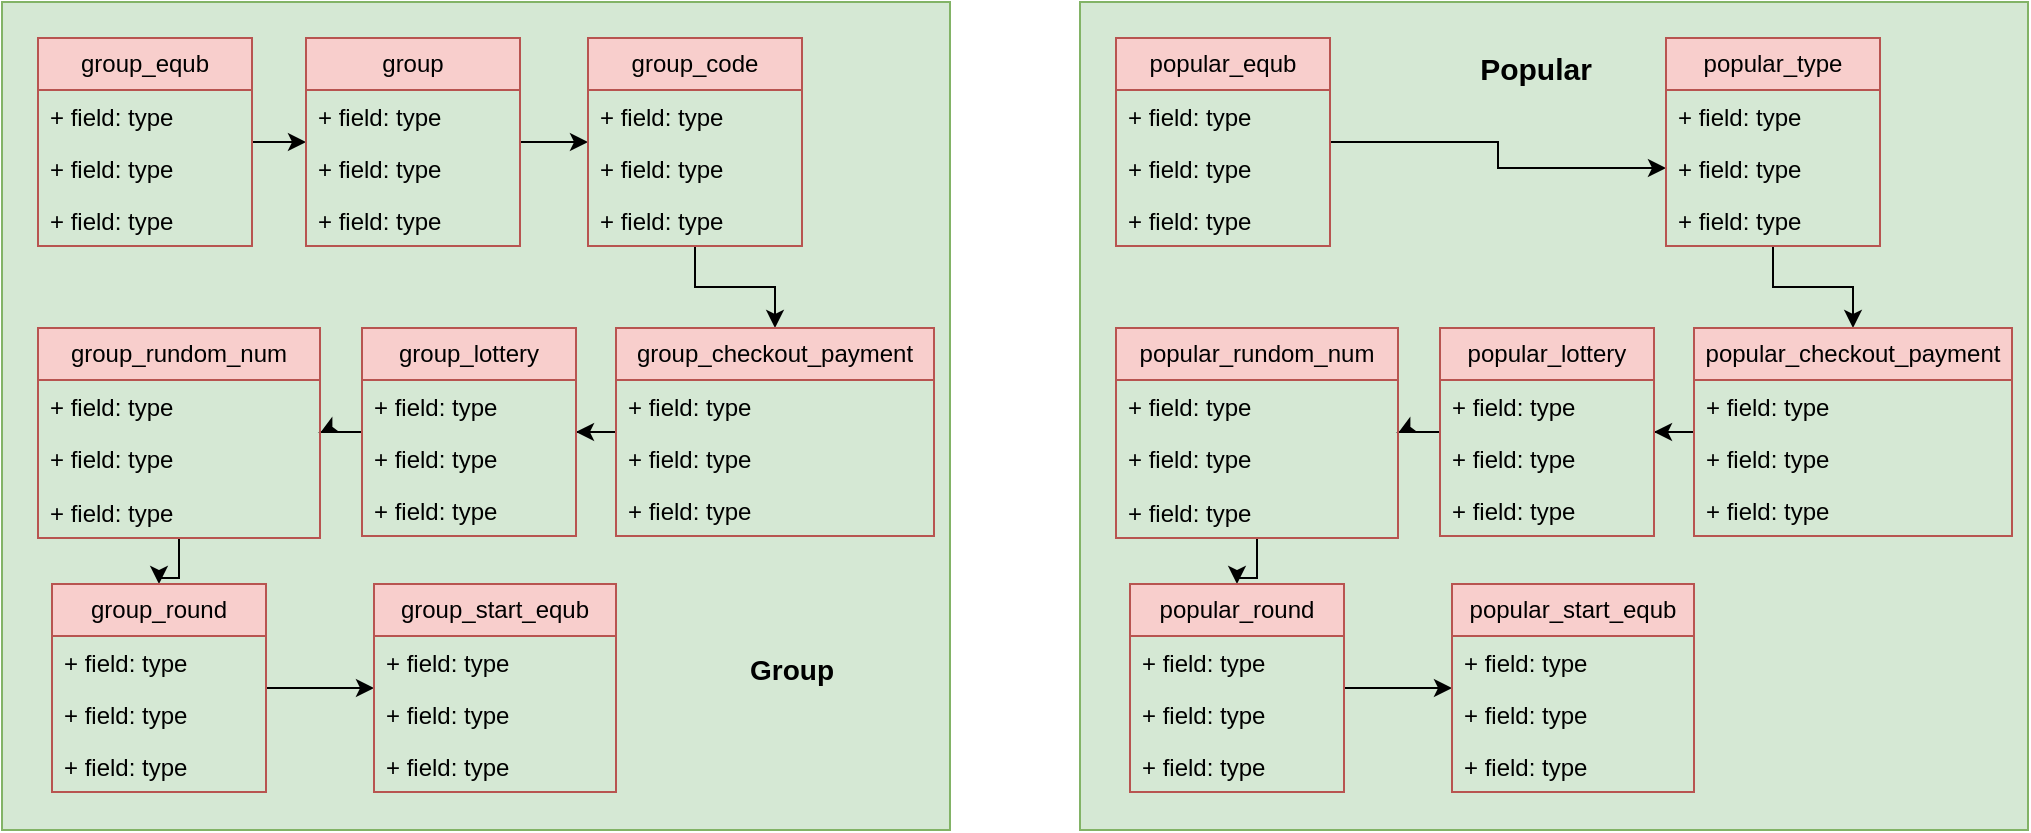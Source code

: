 <mxfile version="24.6.0" type="github">
  <diagram id="JBaPHp9FMGA2kXpj314d" name="Page-1">
    <mxGraphModel dx="934" dy="1689" grid="0" gridSize="10" guides="1" tooltips="1" connect="1" arrows="1" fold="1" page="1" pageScale="1" pageWidth="850" pageHeight="1100" math="0" shadow="0">
      <root>
        <mxCell id="0" />
        <mxCell id="1" parent="0" />
        <mxCell id="d3oVxJx7k7PJ6Xf3r0SG-8" value="" style="rounded=0;whiteSpace=wrap;html=1;fillColor=#d5e8d4;strokeColor=#82b366;" vertex="1" parent="1">
          <mxGeometry x="135" y="-1072" width="474" height="414" as="geometry" />
        </mxCell>
        <mxCell id="d3oVxJx7k7PJ6Xf3r0SG-13" value="" style="edgeStyle=orthogonalEdgeStyle;rounded=0;orthogonalLoop=1;jettySize=auto;html=1;" edge="1" parent="1" source="d3oVxJx7k7PJ6Xf3r0SG-4" target="d3oVxJx7k7PJ6Xf3r0SG-9">
          <mxGeometry relative="1" as="geometry" />
        </mxCell>
        <mxCell id="d3oVxJx7k7PJ6Xf3r0SG-4" value="group_equb" style="swimlane;fontStyle=0;childLayout=stackLayout;horizontal=1;startSize=26;fillColor=#f8cecc;horizontalStack=0;resizeParent=1;resizeParentMax=0;resizeLast=0;collapsible=1;marginBottom=0;whiteSpace=wrap;html=1;strokeColor=#b85450;" vertex="1" parent="1">
          <mxGeometry x="153" y="-1054" width="107" height="104" as="geometry" />
        </mxCell>
        <mxCell id="d3oVxJx7k7PJ6Xf3r0SG-5" value="+ field: type" style="text;strokeColor=none;fillColor=none;align=left;verticalAlign=top;spacingLeft=4;spacingRight=4;overflow=hidden;rotatable=0;points=[[0,0.5],[1,0.5]];portConstraint=eastwest;whiteSpace=wrap;html=1;" vertex="1" parent="d3oVxJx7k7PJ6Xf3r0SG-4">
          <mxGeometry y="26" width="107" height="26" as="geometry" />
        </mxCell>
        <mxCell id="d3oVxJx7k7PJ6Xf3r0SG-6" value="+ field: type" style="text;strokeColor=none;fillColor=none;align=left;verticalAlign=top;spacingLeft=4;spacingRight=4;overflow=hidden;rotatable=0;points=[[0,0.5],[1,0.5]];portConstraint=eastwest;whiteSpace=wrap;html=1;" vertex="1" parent="d3oVxJx7k7PJ6Xf3r0SG-4">
          <mxGeometry y="52" width="107" height="26" as="geometry" />
        </mxCell>
        <mxCell id="d3oVxJx7k7PJ6Xf3r0SG-7" value="+ field: type" style="text;strokeColor=none;fillColor=none;align=left;verticalAlign=top;spacingLeft=4;spacingRight=4;overflow=hidden;rotatable=0;points=[[0,0.5],[1,0.5]];portConstraint=eastwest;whiteSpace=wrap;html=1;" vertex="1" parent="d3oVxJx7k7PJ6Xf3r0SG-4">
          <mxGeometry y="78" width="107" height="26" as="geometry" />
        </mxCell>
        <mxCell id="d3oVxJx7k7PJ6Xf3r0SG-18" value="" style="edgeStyle=orthogonalEdgeStyle;rounded=0;orthogonalLoop=1;jettySize=auto;html=1;" edge="1" parent="1" source="d3oVxJx7k7PJ6Xf3r0SG-9" target="d3oVxJx7k7PJ6Xf3r0SG-14">
          <mxGeometry relative="1" as="geometry" />
        </mxCell>
        <mxCell id="d3oVxJx7k7PJ6Xf3r0SG-9" value="group" style="swimlane;fontStyle=0;childLayout=stackLayout;horizontal=1;startSize=26;fillColor=#f8cecc;horizontalStack=0;resizeParent=1;resizeParentMax=0;resizeLast=0;collapsible=1;marginBottom=0;whiteSpace=wrap;html=1;strokeColor=#b85450;" vertex="1" parent="1">
          <mxGeometry x="287" y="-1054" width="107" height="104" as="geometry" />
        </mxCell>
        <mxCell id="d3oVxJx7k7PJ6Xf3r0SG-10" value="+ field: type" style="text;strokeColor=none;fillColor=none;align=left;verticalAlign=top;spacingLeft=4;spacingRight=4;overflow=hidden;rotatable=0;points=[[0,0.5],[1,0.5]];portConstraint=eastwest;whiteSpace=wrap;html=1;" vertex="1" parent="d3oVxJx7k7PJ6Xf3r0SG-9">
          <mxGeometry y="26" width="107" height="26" as="geometry" />
        </mxCell>
        <mxCell id="d3oVxJx7k7PJ6Xf3r0SG-11" value="+ field: type" style="text;strokeColor=none;fillColor=none;align=left;verticalAlign=top;spacingLeft=4;spacingRight=4;overflow=hidden;rotatable=0;points=[[0,0.5],[1,0.5]];portConstraint=eastwest;whiteSpace=wrap;html=1;" vertex="1" parent="d3oVxJx7k7PJ6Xf3r0SG-9">
          <mxGeometry y="52" width="107" height="26" as="geometry" />
        </mxCell>
        <mxCell id="d3oVxJx7k7PJ6Xf3r0SG-12" value="+ field: type" style="text;strokeColor=none;fillColor=none;align=left;verticalAlign=top;spacingLeft=4;spacingRight=4;overflow=hidden;rotatable=0;points=[[0,0.5],[1,0.5]];portConstraint=eastwest;whiteSpace=wrap;html=1;" vertex="1" parent="d3oVxJx7k7PJ6Xf3r0SG-9">
          <mxGeometry y="78" width="107" height="26" as="geometry" />
        </mxCell>
        <mxCell id="d3oVxJx7k7PJ6Xf3r0SG-23" value="" style="edgeStyle=orthogonalEdgeStyle;rounded=0;orthogonalLoop=1;jettySize=auto;html=1;" edge="1" parent="1" source="d3oVxJx7k7PJ6Xf3r0SG-14" target="d3oVxJx7k7PJ6Xf3r0SG-19">
          <mxGeometry relative="1" as="geometry" />
        </mxCell>
        <mxCell id="d3oVxJx7k7PJ6Xf3r0SG-14" value="group_code" style="swimlane;fontStyle=0;childLayout=stackLayout;horizontal=1;startSize=26;fillColor=#f8cecc;horizontalStack=0;resizeParent=1;resizeParentMax=0;resizeLast=0;collapsible=1;marginBottom=0;whiteSpace=wrap;html=1;strokeColor=#b85450;" vertex="1" parent="1">
          <mxGeometry x="428" y="-1054" width="107" height="104" as="geometry" />
        </mxCell>
        <mxCell id="d3oVxJx7k7PJ6Xf3r0SG-15" value="+ field: type" style="text;strokeColor=none;fillColor=none;align=left;verticalAlign=top;spacingLeft=4;spacingRight=4;overflow=hidden;rotatable=0;points=[[0,0.5],[1,0.5]];portConstraint=eastwest;whiteSpace=wrap;html=1;" vertex="1" parent="d3oVxJx7k7PJ6Xf3r0SG-14">
          <mxGeometry y="26" width="107" height="26" as="geometry" />
        </mxCell>
        <mxCell id="d3oVxJx7k7PJ6Xf3r0SG-16" value="+ field: type" style="text;strokeColor=none;fillColor=none;align=left;verticalAlign=top;spacingLeft=4;spacingRight=4;overflow=hidden;rotatable=0;points=[[0,0.5],[1,0.5]];portConstraint=eastwest;whiteSpace=wrap;html=1;" vertex="1" parent="d3oVxJx7k7PJ6Xf3r0SG-14">
          <mxGeometry y="52" width="107" height="26" as="geometry" />
        </mxCell>
        <mxCell id="d3oVxJx7k7PJ6Xf3r0SG-17" value="+ field: type" style="text;strokeColor=none;fillColor=none;align=left;verticalAlign=top;spacingLeft=4;spacingRight=4;overflow=hidden;rotatable=0;points=[[0,0.5],[1,0.5]];portConstraint=eastwest;whiteSpace=wrap;html=1;" vertex="1" parent="d3oVxJx7k7PJ6Xf3r0SG-14">
          <mxGeometry y="78" width="107" height="26" as="geometry" />
        </mxCell>
        <mxCell id="d3oVxJx7k7PJ6Xf3r0SG-28" value="" style="edgeStyle=orthogonalEdgeStyle;rounded=0;orthogonalLoop=1;jettySize=auto;html=1;" edge="1" parent="1" source="d3oVxJx7k7PJ6Xf3r0SG-19" target="d3oVxJx7k7PJ6Xf3r0SG-24">
          <mxGeometry relative="1" as="geometry" />
        </mxCell>
        <mxCell id="d3oVxJx7k7PJ6Xf3r0SG-19" value="group_checkout_payment" style="swimlane;fontStyle=0;childLayout=stackLayout;horizontal=1;startSize=26;fillColor=#f8cecc;horizontalStack=0;resizeParent=1;resizeParentMax=0;resizeLast=0;collapsible=1;marginBottom=0;whiteSpace=wrap;html=1;strokeColor=#b85450;" vertex="1" parent="1">
          <mxGeometry x="442" y="-909" width="159" height="104" as="geometry" />
        </mxCell>
        <mxCell id="d3oVxJx7k7PJ6Xf3r0SG-20" value="+ field: type" style="text;strokeColor=none;fillColor=none;align=left;verticalAlign=top;spacingLeft=4;spacingRight=4;overflow=hidden;rotatable=0;points=[[0,0.5],[1,0.5]];portConstraint=eastwest;whiteSpace=wrap;html=1;" vertex="1" parent="d3oVxJx7k7PJ6Xf3r0SG-19">
          <mxGeometry y="26" width="159" height="26" as="geometry" />
        </mxCell>
        <mxCell id="d3oVxJx7k7PJ6Xf3r0SG-21" value="+ field: type" style="text;strokeColor=none;fillColor=none;align=left;verticalAlign=top;spacingLeft=4;spacingRight=4;overflow=hidden;rotatable=0;points=[[0,0.5],[1,0.5]];portConstraint=eastwest;whiteSpace=wrap;html=1;" vertex="1" parent="d3oVxJx7k7PJ6Xf3r0SG-19">
          <mxGeometry y="52" width="159" height="26" as="geometry" />
        </mxCell>
        <mxCell id="d3oVxJx7k7PJ6Xf3r0SG-22" value="+ field: type" style="text;strokeColor=none;fillColor=none;align=left;verticalAlign=top;spacingLeft=4;spacingRight=4;overflow=hidden;rotatable=0;points=[[0,0.5],[1,0.5]];portConstraint=eastwest;whiteSpace=wrap;html=1;" vertex="1" parent="d3oVxJx7k7PJ6Xf3r0SG-19">
          <mxGeometry y="78" width="159" height="26" as="geometry" />
        </mxCell>
        <mxCell id="d3oVxJx7k7PJ6Xf3r0SG-33" value="" style="edgeStyle=orthogonalEdgeStyle;rounded=0;orthogonalLoop=1;jettySize=auto;html=1;" edge="1" parent="1" source="d3oVxJx7k7PJ6Xf3r0SG-24" target="d3oVxJx7k7PJ6Xf3r0SG-29">
          <mxGeometry relative="1" as="geometry" />
        </mxCell>
        <mxCell id="d3oVxJx7k7PJ6Xf3r0SG-24" value="group_lottery" style="swimlane;fontStyle=0;childLayout=stackLayout;horizontal=1;startSize=26;fillColor=#f8cecc;horizontalStack=0;resizeParent=1;resizeParentMax=0;resizeLast=0;collapsible=1;marginBottom=0;whiteSpace=wrap;html=1;strokeColor=#b85450;" vertex="1" parent="1">
          <mxGeometry x="315" y="-909" width="107" height="104" as="geometry" />
        </mxCell>
        <mxCell id="d3oVxJx7k7PJ6Xf3r0SG-25" value="+ field: type" style="text;strokeColor=none;fillColor=none;align=left;verticalAlign=top;spacingLeft=4;spacingRight=4;overflow=hidden;rotatable=0;points=[[0,0.5],[1,0.5]];portConstraint=eastwest;whiteSpace=wrap;html=1;" vertex="1" parent="d3oVxJx7k7PJ6Xf3r0SG-24">
          <mxGeometry y="26" width="107" height="26" as="geometry" />
        </mxCell>
        <mxCell id="d3oVxJx7k7PJ6Xf3r0SG-26" value="+ field: type" style="text;strokeColor=none;fillColor=none;align=left;verticalAlign=top;spacingLeft=4;spacingRight=4;overflow=hidden;rotatable=0;points=[[0,0.5],[1,0.5]];portConstraint=eastwest;whiteSpace=wrap;html=1;" vertex="1" parent="d3oVxJx7k7PJ6Xf3r0SG-24">
          <mxGeometry y="52" width="107" height="26" as="geometry" />
        </mxCell>
        <mxCell id="d3oVxJx7k7PJ6Xf3r0SG-27" value="+ field: type" style="text;strokeColor=none;fillColor=none;align=left;verticalAlign=top;spacingLeft=4;spacingRight=4;overflow=hidden;rotatable=0;points=[[0,0.5],[1,0.5]];portConstraint=eastwest;whiteSpace=wrap;html=1;" vertex="1" parent="d3oVxJx7k7PJ6Xf3r0SG-24">
          <mxGeometry y="78" width="107" height="26" as="geometry" />
        </mxCell>
        <mxCell id="d3oVxJx7k7PJ6Xf3r0SG-38" value="" style="edgeStyle=orthogonalEdgeStyle;rounded=0;orthogonalLoop=1;jettySize=auto;html=1;" edge="1" parent="1" source="d3oVxJx7k7PJ6Xf3r0SG-29" target="d3oVxJx7k7PJ6Xf3r0SG-34">
          <mxGeometry relative="1" as="geometry" />
        </mxCell>
        <mxCell id="d3oVxJx7k7PJ6Xf3r0SG-29" value="group_rundom_num" style="swimlane;fontStyle=0;childLayout=stackLayout;horizontal=1;startSize=26;fillColor=#f8cecc;horizontalStack=0;resizeParent=1;resizeParentMax=0;resizeLast=0;collapsible=1;marginBottom=0;whiteSpace=wrap;html=1;strokeColor=#b85450;" vertex="1" parent="1">
          <mxGeometry x="153" y="-909" width="141" height="105" as="geometry" />
        </mxCell>
        <mxCell id="d3oVxJx7k7PJ6Xf3r0SG-30" value="+ field: type" style="text;strokeColor=none;fillColor=none;align=left;verticalAlign=top;spacingLeft=4;spacingRight=4;overflow=hidden;rotatable=0;points=[[0,0.5],[1,0.5]];portConstraint=eastwest;whiteSpace=wrap;html=1;" vertex="1" parent="d3oVxJx7k7PJ6Xf3r0SG-29">
          <mxGeometry y="26" width="141" height="26" as="geometry" />
        </mxCell>
        <mxCell id="d3oVxJx7k7PJ6Xf3r0SG-31" value="+ field: type" style="text;strokeColor=none;fillColor=none;align=left;verticalAlign=top;spacingLeft=4;spacingRight=4;overflow=hidden;rotatable=0;points=[[0,0.5],[1,0.5]];portConstraint=eastwest;whiteSpace=wrap;html=1;" vertex="1" parent="d3oVxJx7k7PJ6Xf3r0SG-29">
          <mxGeometry y="52" width="141" height="27" as="geometry" />
        </mxCell>
        <mxCell id="d3oVxJx7k7PJ6Xf3r0SG-32" value="+ field: type" style="text;strokeColor=none;fillColor=none;align=left;verticalAlign=top;spacingLeft=4;spacingRight=4;overflow=hidden;rotatable=0;points=[[0,0.5],[1,0.5]];portConstraint=eastwest;whiteSpace=wrap;html=1;" vertex="1" parent="d3oVxJx7k7PJ6Xf3r0SG-29">
          <mxGeometry y="79" width="141" height="26" as="geometry" />
        </mxCell>
        <mxCell id="d3oVxJx7k7PJ6Xf3r0SG-43" value="" style="edgeStyle=orthogonalEdgeStyle;rounded=0;orthogonalLoop=1;jettySize=auto;html=1;" edge="1" parent="1" source="d3oVxJx7k7PJ6Xf3r0SG-34" target="d3oVxJx7k7PJ6Xf3r0SG-39">
          <mxGeometry relative="1" as="geometry" />
        </mxCell>
        <mxCell id="d3oVxJx7k7PJ6Xf3r0SG-34" value="group_round" style="swimlane;fontStyle=0;childLayout=stackLayout;horizontal=1;startSize=26;fillColor=#f8cecc;horizontalStack=0;resizeParent=1;resizeParentMax=0;resizeLast=0;collapsible=1;marginBottom=0;whiteSpace=wrap;html=1;strokeColor=#b85450;" vertex="1" parent="1">
          <mxGeometry x="160" y="-781" width="107" height="104" as="geometry" />
        </mxCell>
        <mxCell id="d3oVxJx7k7PJ6Xf3r0SG-35" value="+ field: type" style="text;strokeColor=none;fillColor=none;align=left;verticalAlign=top;spacingLeft=4;spacingRight=4;overflow=hidden;rotatable=0;points=[[0,0.5],[1,0.5]];portConstraint=eastwest;whiteSpace=wrap;html=1;" vertex="1" parent="d3oVxJx7k7PJ6Xf3r0SG-34">
          <mxGeometry y="26" width="107" height="26" as="geometry" />
        </mxCell>
        <mxCell id="d3oVxJx7k7PJ6Xf3r0SG-36" value="+ field: type" style="text;strokeColor=none;fillColor=none;align=left;verticalAlign=top;spacingLeft=4;spacingRight=4;overflow=hidden;rotatable=0;points=[[0,0.5],[1,0.5]];portConstraint=eastwest;whiteSpace=wrap;html=1;" vertex="1" parent="d3oVxJx7k7PJ6Xf3r0SG-34">
          <mxGeometry y="52" width="107" height="26" as="geometry" />
        </mxCell>
        <mxCell id="d3oVxJx7k7PJ6Xf3r0SG-37" value="+ field: type" style="text;strokeColor=none;fillColor=none;align=left;verticalAlign=top;spacingLeft=4;spacingRight=4;overflow=hidden;rotatable=0;points=[[0,0.5],[1,0.5]];portConstraint=eastwest;whiteSpace=wrap;html=1;" vertex="1" parent="d3oVxJx7k7PJ6Xf3r0SG-34">
          <mxGeometry y="78" width="107" height="26" as="geometry" />
        </mxCell>
        <mxCell id="d3oVxJx7k7PJ6Xf3r0SG-39" value="group_start_equb" style="swimlane;fontStyle=0;childLayout=stackLayout;horizontal=1;startSize=26;fillColor=#f8cecc;horizontalStack=0;resizeParent=1;resizeParentMax=0;resizeLast=0;collapsible=1;marginBottom=0;whiteSpace=wrap;html=1;strokeColor=#b85450;" vertex="1" parent="1">
          <mxGeometry x="321" y="-781" width="121" height="104" as="geometry" />
        </mxCell>
        <mxCell id="d3oVxJx7k7PJ6Xf3r0SG-40" value="+ field: type" style="text;strokeColor=none;fillColor=none;align=left;verticalAlign=top;spacingLeft=4;spacingRight=4;overflow=hidden;rotatable=0;points=[[0,0.5],[1,0.5]];portConstraint=eastwest;whiteSpace=wrap;html=1;" vertex="1" parent="d3oVxJx7k7PJ6Xf3r0SG-39">
          <mxGeometry y="26" width="121" height="26" as="geometry" />
        </mxCell>
        <mxCell id="d3oVxJx7k7PJ6Xf3r0SG-41" value="+ field: type" style="text;strokeColor=none;fillColor=none;align=left;verticalAlign=top;spacingLeft=4;spacingRight=4;overflow=hidden;rotatable=0;points=[[0,0.5],[1,0.5]];portConstraint=eastwest;whiteSpace=wrap;html=1;" vertex="1" parent="d3oVxJx7k7PJ6Xf3r0SG-39">
          <mxGeometry y="52" width="121" height="26" as="geometry" />
        </mxCell>
        <mxCell id="d3oVxJx7k7PJ6Xf3r0SG-42" value="+ field: type" style="text;strokeColor=none;fillColor=none;align=left;verticalAlign=top;spacingLeft=4;spacingRight=4;overflow=hidden;rotatable=0;points=[[0,0.5],[1,0.5]];portConstraint=eastwest;whiteSpace=wrap;html=1;" vertex="1" parent="d3oVxJx7k7PJ6Xf3r0SG-39">
          <mxGeometry y="78" width="121" height="26" as="geometry" />
        </mxCell>
        <mxCell id="d3oVxJx7k7PJ6Xf3r0SG-44" value="" style="rounded=0;whiteSpace=wrap;html=1;fillColor=#d5e8d4;strokeColor=#82b366;" vertex="1" parent="1">
          <mxGeometry x="674" y="-1072" width="474" height="414" as="geometry" />
        </mxCell>
        <mxCell id="d3oVxJx7k7PJ6Xf3r0SG-45" value="" style="edgeStyle=orthogonalEdgeStyle;rounded=0;orthogonalLoop=1;jettySize=auto;html=1;entryX=0;entryY=0.5;entryDx=0;entryDy=0;" edge="1" parent="1" source="d3oVxJx7k7PJ6Xf3r0SG-46" target="d3oVxJx7k7PJ6Xf3r0SG-58">
          <mxGeometry relative="1" as="geometry">
            <mxPoint x="826" y="-1002.0" as="targetPoint" />
          </mxGeometry>
        </mxCell>
        <mxCell id="d3oVxJx7k7PJ6Xf3r0SG-46" value="popular_equb" style="swimlane;fontStyle=0;childLayout=stackLayout;horizontal=1;startSize=26;fillColor=#f8cecc;horizontalStack=0;resizeParent=1;resizeParentMax=0;resizeLast=0;collapsible=1;marginBottom=0;whiteSpace=wrap;html=1;strokeColor=#b85450;" vertex="1" parent="1">
          <mxGeometry x="692" y="-1054" width="107" height="104" as="geometry" />
        </mxCell>
        <mxCell id="d3oVxJx7k7PJ6Xf3r0SG-47" value="+ field: type" style="text;strokeColor=none;fillColor=none;align=left;verticalAlign=top;spacingLeft=4;spacingRight=4;overflow=hidden;rotatable=0;points=[[0,0.5],[1,0.5]];portConstraint=eastwest;whiteSpace=wrap;html=1;" vertex="1" parent="d3oVxJx7k7PJ6Xf3r0SG-46">
          <mxGeometry y="26" width="107" height="26" as="geometry" />
        </mxCell>
        <mxCell id="d3oVxJx7k7PJ6Xf3r0SG-48" value="+ field: type" style="text;strokeColor=none;fillColor=none;align=left;verticalAlign=top;spacingLeft=4;spacingRight=4;overflow=hidden;rotatable=0;points=[[0,0.5],[1,0.5]];portConstraint=eastwest;whiteSpace=wrap;html=1;" vertex="1" parent="d3oVxJx7k7PJ6Xf3r0SG-46">
          <mxGeometry y="52" width="107" height="26" as="geometry" />
        </mxCell>
        <mxCell id="d3oVxJx7k7PJ6Xf3r0SG-49" value="+ field: type" style="text;strokeColor=none;fillColor=none;align=left;verticalAlign=top;spacingLeft=4;spacingRight=4;overflow=hidden;rotatable=0;points=[[0,0.5],[1,0.5]];portConstraint=eastwest;whiteSpace=wrap;html=1;" vertex="1" parent="d3oVxJx7k7PJ6Xf3r0SG-46">
          <mxGeometry y="78" width="107" height="26" as="geometry" />
        </mxCell>
        <mxCell id="d3oVxJx7k7PJ6Xf3r0SG-55" value="" style="edgeStyle=orthogonalEdgeStyle;rounded=0;orthogonalLoop=1;jettySize=auto;html=1;" edge="1" parent="1" source="d3oVxJx7k7PJ6Xf3r0SG-56" target="d3oVxJx7k7PJ6Xf3r0SG-61">
          <mxGeometry relative="1" as="geometry" />
        </mxCell>
        <mxCell id="d3oVxJx7k7PJ6Xf3r0SG-56" value="popular_type" style="swimlane;fontStyle=0;childLayout=stackLayout;horizontal=1;startSize=26;fillColor=#f8cecc;horizontalStack=0;resizeParent=1;resizeParentMax=0;resizeLast=0;collapsible=1;marginBottom=0;whiteSpace=wrap;html=1;strokeColor=#b85450;" vertex="1" parent="1">
          <mxGeometry x="967" y="-1054" width="107" height="104" as="geometry" />
        </mxCell>
        <mxCell id="d3oVxJx7k7PJ6Xf3r0SG-57" value="+ field: type" style="text;strokeColor=none;fillColor=none;align=left;verticalAlign=top;spacingLeft=4;spacingRight=4;overflow=hidden;rotatable=0;points=[[0,0.5],[1,0.5]];portConstraint=eastwest;whiteSpace=wrap;html=1;" vertex="1" parent="d3oVxJx7k7PJ6Xf3r0SG-56">
          <mxGeometry y="26" width="107" height="26" as="geometry" />
        </mxCell>
        <mxCell id="d3oVxJx7k7PJ6Xf3r0SG-58" value="+ field: type" style="text;strokeColor=none;fillColor=none;align=left;verticalAlign=top;spacingLeft=4;spacingRight=4;overflow=hidden;rotatable=0;points=[[0,0.5],[1,0.5]];portConstraint=eastwest;whiteSpace=wrap;html=1;" vertex="1" parent="d3oVxJx7k7PJ6Xf3r0SG-56">
          <mxGeometry y="52" width="107" height="26" as="geometry" />
        </mxCell>
        <mxCell id="d3oVxJx7k7PJ6Xf3r0SG-59" value="+ field: type" style="text;strokeColor=none;fillColor=none;align=left;verticalAlign=top;spacingLeft=4;spacingRight=4;overflow=hidden;rotatable=0;points=[[0,0.5],[1,0.5]];portConstraint=eastwest;whiteSpace=wrap;html=1;" vertex="1" parent="d3oVxJx7k7PJ6Xf3r0SG-56">
          <mxGeometry y="78" width="107" height="26" as="geometry" />
        </mxCell>
        <mxCell id="d3oVxJx7k7PJ6Xf3r0SG-60" value="" style="edgeStyle=orthogonalEdgeStyle;rounded=0;orthogonalLoop=1;jettySize=auto;html=1;" edge="1" parent="1" source="d3oVxJx7k7PJ6Xf3r0SG-61" target="d3oVxJx7k7PJ6Xf3r0SG-66">
          <mxGeometry relative="1" as="geometry" />
        </mxCell>
        <mxCell id="d3oVxJx7k7PJ6Xf3r0SG-61" value="popular_checkout_payment" style="swimlane;fontStyle=0;childLayout=stackLayout;horizontal=1;startSize=26;fillColor=#f8cecc;horizontalStack=0;resizeParent=1;resizeParentMax=0;resizeLast=0;collapsible=1;marginBottom=0;whiteSpace=wrap;html=1;strokeColor=#b85450;" vertex="1" parent="1">
          <mxGeometry x="981" y="-909" width="159" height="104" as="geometry" />
        </mxCell>
        <mxCell id="d3oVxJx7k7PJ6Xf3r0SG-62" value="+ field: type" style="text;strokeColor=none;fillColor=none;align=left;verticalAlign=top;spacingLeft=4;spacingRight=4;overflow=hidden;rotatable=0;points=[[0,0.5],[1,0.5]];portConstraint=eastwest;whiteSpace=wrap;html=1;" vertex="1" parent="d3oVxJx7k7PJ6Xf3r0SG-61">
          <mxGeometry y="26" width="159" height="26" as="geometry" />
        </mxCell>
        <mxCell id="d3oVxJx7k7PJ6Xf3r0SG-63" value="+ field: type" style="text;strokeColor=none;fillColor=none;align=left;verticalAlign=top;spacingLeft=4;spacingRight=4;overflow=hidden;rotatable=0;points=[[0,0.5],[1,0.5]];portConstraint=eastwest;whiteSpace=wrap;html=1;" vertex="1" parent="d3oVxJx7k7PJ6Xf3r0SG-61">
          <mxGeometry y="52" width="159" height="26" as="geometry" />
        </mxCell>
        <mxCell id="d3oVxJx7k7PJ6Xf3r0SG-64" value="+ field: type" style="text;strokeColor=none;fillColor=none;align=left;verticalAlign=top;spacingLeft=4;spacingRight=4;overflow=hidden;rotatable=0;points=[[0,0.5],[1,0.5]];portConstraint=eastwest;whiteSpace=wrap;html=1;" vertex="1" parent="d3oVxJx7k7PJ6Xf3r0SG-61">
          <mxGeometry y="78" width="159" height="26" as="geometry" />
        </mxCell>
        <mxCell id="d3oVxJx7k7PJ6Xf3r0SG-65" value="" style="edgeStyle=orthogonalEdgeStyle;rounded=0;orthogonalLoop=1;jettySize=auto;html=1;" edge="1" parent="1" source="d3oVxJx7k7PJ6Xf3r0SG-66" target="d3oVxJx7k7PJ6Xf3r0SG-71">
          <mxGeometry relative="1" as="geometry" />
        </mxCell>
        <mxCell id="d3oVxJx7k7PJ6Xf3r0SG-66" value="popular_lottery" style="swimlane;fontStyle=0;childLayout=stackLayout;horizontal=1;startSize=26;fillColor=#f8cecc;horizontalStack=0;resizeParent=1;resizeParentMax=0;resizeLast=0;collapsible=1;marginBottom=0;whiteSpace=wrap;html=1;strokeColor=#b85450;" vertex="1" parent="1">
          <mxGeometry x="854" y="-909" width="107" height="104" as="geometry" />
        </mxCell>
        <mxCell id="d3oVxJx7k7PJ6Xf3r0SG-67" value="+ field: type" style="text;strokeColor=none;fillColor=none;align=left;verticalAlign=top;spacingLeft=4;spacingRight=4;overflow=hidden;rotatable=0;points=[[0,0.5],[1,0.5]];portConstraint=eastwest;whiteSpace=wrap;html=1;" vertex="1" parent="d3oVxJx7k7PJ6Xf3r0SG-66">
          <mxGeometry y="26" width="107" height="26" as="geometry" />
        </mxCell>
        <mxCell id="d3oVxJx7k7PJ6Xf3r0SG-68" value="+ field: type" style="text;strokeColor=none;fillColor=none;align=left;verticalAlign=top;spacingLeft=4;spacingRight=4;overflow=hidden;rotatable=0;points=[[0,0.5],[1,0.5]];portConstraint=eastwest;whiteSpace=wrap;html=1;" vertex="1" parent="d3oVxJx7k7PJ6Xf3r0SG-66">
          <mxGeometry y="52" width="107" height="26" as="geometry" />
        </mxCell>
        <mxCell id="d3oVxJx7k7PJ6Xf3r0SG-69" value="+ field: type" style="text;strokeColor=none;fillColor=none;align=left;verticalAlign=top;spacingLeft=4;spacingRight=4;overflow=hidden;rotatable=0;points=[[0,0.5],[1,0.5]];portConstraint=eastwest;whiteSpace=wrap;html=1;" vertex="1" parent="d3oVxJx7k7PJ6Xf3r0SG-66">
          <mxGeometry y="78" width="107" height="26" as="geometry" />
        </mxCell>
        <mxCell id="d3oVxJx7k7PJ6Xf3r0SG-70" value="" style="edgeStyle=orthogonalEdgeStyle;rounded=0;orthogonalLoop=1;jettySize=auto;html=1;" edge="1" parent="1" source="d3oVxJx7k7PJ6Xf3r0SG-71" target="d3oVxJx7k7PJ6Xf3r0SG-76">
          <mxGeometry relative="1" as="geometry" />
        </mxCell>
        <mxCell id="d3oVxJx7k7PJ6Xf3r0SG-71" value="popular_rundom_num" style="swimlane;fontStyle=0;childLayout=stackLayout;horizontal=1;startSize=26;fillColor=#f8cecc;horizontalStack=0;resizeParent=1;resizeParentMax=0;resizeLast=0;collapsible=1;marginBottom=0;whiteSpace=wrap;html=1;strokeColor=#b85450;" vertex="1" parent="1">
          <mxGeometry x="692" y="-909" width="141" height="105" as="geometry" />
        </mxCell>
        <mxCell id="d3oVxJx7k7PJ6Xf3r0SG-72" value="+ field: type" style="text;strokeColor=none;fillColor=none;align=left;verticalAlign=top;spacingLeft=4;spacingRight=4;overflow=hidden;rotatable=0;points=[[0,0.5],[1,0.5]];portConstraint=eastwest;whiteSpace=wrap;html=1;" vertex="1" parent="d3oVxJx7k7PJ6Xf3r0SG-71">
          <mxGeometry y="26" width="141" height="26" as="geometry" />
        </mxCell>
        <mxCell id="d3oVxJx7k7PJ6Xf3r0SG-73" value="+ field: type" style="text;strokeColor=none;fillColor=none;align=left;verticalAlign=top;spacingLeft=4;spacingRight=4;overflow=hidden;rotatable=0;points=[[0,0.5],[1,0.5]];portConstraint=eastwest;whiteSpace=wrap;html=1;" vertex="1" parent="d3oVxJx7k7PJ6Xf3r0SG-71">
          <mxGeometry y="52" width="141" height="27" as="geometry" />
        </mxCell>
        <mxCell id="d3oVxJx7k7PJ6Xf3r0SG-74" value="+ field: type" style="text;strokeColor=none;fillColor=none;align=left;verticalAlign=top;spacingLeft=4;spacingRight=4;overflow=hidden;rotatable=0;points=[[0,0.5],[1,0.5]];portConstraint=eastwest;whiteSpace=wrap;html=1;" vertex="1" parent="d3oVxJx7k7PJ6Xf3r0SG-71">
          <mxGeometry y="79" width="141" height="26" as="geometry" />
        </mxCell>
        <mxCell id="d3oVxJx7k7PJ6Xf3r0SG-75" value="" style="edgeStyle=orthogonalEdgeStyle;rounded=0;orthogonalLoop=1;jettySize=auto;html=1;" edge="1" parent="1" source="d3oVxJx7k7PJ6Xf3r0SG-76" target="d3oVxJx7k7PJ6Xf3r0SG-80">
          <mxGeometry relative="1" as="geometry" />
        </mxCell>
        <mxCell id="d3oVxJx7k7PJ6Xf3r0SG-76" value="popular_round" style="swimlane;fontStyle=0;childLayout=stackLayout;horizontal=1;startSize=26;fillColor=#f8cecc;horizontalStack=0;resizeParent=1;resizeParentMax=0;resizeLast=0;collapsible=1;marginBottom=0;whiteSpace=wrap;html=1;strokeColor=#b85450;" vertex="1" parent="1">
          <mxGeometry x="699" y="-781" width="107" height="104" as="geometry" />
        </mxCell>
        <mxCell id="d3oVxJx7k7PJ6Xf3r0SG-77" value="+ field: type" style="text;strokeColor=none;fillColor=none;align=left;verticalAlign=top;spacingLeft=4;spacingRight=4;overflow=hidden;rotatable=0;points=[[0,0.5],[1,0.5]];portConstraint=eastwest;whiteSpace=wrap;html=1;" vertex="1" parent="d3oVxJx7k7PJ6Xf3r0SG-76">
          <mxGeometry y="26" width="107" height="26" as="geometry" />
        </mxCell>
        <mxCell id="d3oVxJx7k7PJ6Xf3r0SG-78" value="+ field: type" style="text;strokeColor=none;fillColor=none;align=left;verticalAlign=top;spacingLeft=4;spacingRight=4;overflow=hidden;rotatable=0;points=[[0,0.5],[1,0.5]];portConstraint=eastwest;whiteSpace=wrap;html=1;" vertex="1" parent="d3oVxJx7k7PJ6Xf3r0SG-76">
          <mxGeometry y="52" width="107" height="26" as="geometry" />
        </mxCell>
        <mxCell id="d3oVxJx7k7PJ6Xf3r0SG-79" value="+ field: type" style="text;strokeColor=none;fillColor=none;align=left;verticalAlign=top;spacingLeft=4;spacingRight=4;overflow=hidden;rotatable=0;points=[[0,0.5],[1,0.5]];portConstraint=eastwest;whiteSpace=wrap;html=1;" vertex="1" parent="d3oVxJx7k7PJ6Xf3r0SG-76">
          <mxGeometry y="78" width="107" height="26" as="geometry" />
        </mxCell>
        <mxCell id="d3oVxJx7k7PJ6Xf3r0SG-80" value="popular_start_equb" style="swimlane;fontStyle=0;childLayout=stackLayout;horizontal=1;startSize=26;fillColor=#f8cecc;horizontalStack=0;resizeParent=1;resizeParentMax=0;resizeLast=0;collapsible=1;marginBottom=0;whiteSpace=wrap;html=1;strokeColor=#b85450;" vertex="1" parent="1">
          <mxGeometry x="860" y="-781" width="121" height="104" as="geometry" />
        </mxCell>
        <mxCell id="d3oVxJx7k7PJ6Xf3r0SG-81" value="+ field: type" style="text;strokeColor=none;fillColor=none;align=left;verticalAlign=top;spacingLeft=4;spacingRight=4;overflow=hidden;rotatable=0;points=[[0,0.5],[1,0.5]];portConstraint=eastwest;whiteSpace=wrap;html=1;" vertex="1" parent="d3oVxJx7k7PJ6Xf3r0SG-80">
          <mxGeometry y="26" width="121" height="26" as="geometry" />
        </mxCell>
        <mxCell id="d3oVxJx7k7PJ6Xf3r0SG-82" value="+ field: type" style="text;strokeColor=none;fillColor=none;align=left;verticalAlign=top;spacingLeft=4;spacingRight=4;overflow=hidden;rotatable=0;points=[[0,0.5],[1,0.5]];portConstraint=eastwest;whiteSpace=wrap;html=1;" vertex="1" parent="d3oVxJx7k7PJ6Xf3r0SG-80">
          <mxGeometry y="52" width="121" height="26" as="geometry" />
        </mxCell>
        <mxCell id="d3oVxJx7k7PJ6Xf3r0SG-83" value="+ field: type" style="text;strokeColor=none;fillColor=none;align=left;verticalAlign=top;spacingLeft=4;spacingRight=4;overflow=hidden;rotatable=0;points=[[0,0.5],[1,0.5]];portConstraint=eastwest;whiteSpace=wrap;html=1;" vertex="1" parent="d3oVxJx7k7PJ6Xf3r0SG-80">
          <mxGeometry y="78" width="121" height="26" as="geometry" />
        </mxCell>
        <mxCell id="d3oVxJx7k7PJ6Xf3r0SG-84" value="Popular" style="text;html=1;align=center;verticalAlign=middle;whiteSpace=wrap;rounded=0;fontStyle=1;fontSize=15;" vertex="1" parent="1">
          <mxGeometry x="872" y="-1054" width="60" height="30" as="geometry" />
        </mxCell>
        <mxCell id="d3oVxJx7k7PJ6Xf3r0SG-85" value="Group" style="text;html=1;align=center;verticalAlign=middle;whiteSpace=wrap;rounded=0;fontStyle=1;fontSize=14;" vertex="1" parent="1">
          <mxGeometry x="500" y="-753" width="60" height="30" as="geometry" />
        </mxCell>
      </root>
    </mxGraphModel>
  </diagram>
</mxfile>
